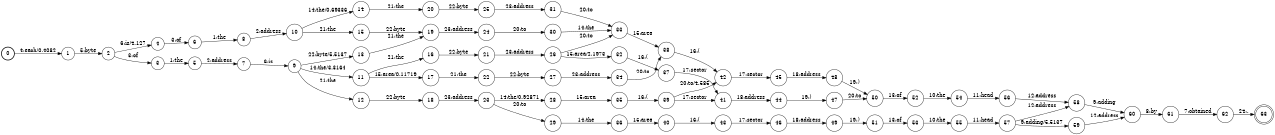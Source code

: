 digraph FST {
rankdir = LR;
size = "8.5,11";
label = "";
center = 1;
orientation = Portrait;
ranksep = "0.4";
nodesep = "0.25";
0 [label = "0", shape = circle, style = bold, fontsize = 14]
	0 -> 1 [label = "4:each/0.4082", fontsize = 14];
1 [label = "1", shape = circle, style = solid, fontsize = 14]
	1 -> 2 [label = "5:byte", fontsize = 14];
2 [label = "2", shape = circle, style = solid, fontsize = 14]
	2 -> 3 [label = "3:of", fontsize = 14];
	2 -> 4 [label = "6:is/4.127", fontsize = 14];
3 [label = "3", shape = circle, style = solid, fontsize = 14]
	3 -> 5 [label = "1:the", fontsize = 14];
4 [label = "4", shape = circle, style = solid, fontsize = 14]
	4 -> 6 [label = "3:of", fontsize = 14];
5 [label = "5", shape = circle, style = solid, fontsize = 14]
	5 -> 7 [label = "2:address", fontsize = 14];
6 [label = "6", shape = circle, style = solid, fontsize = 14]
	6 -> 8 [label = "1:the", fontsize = 14];
7 [label = "7", shape = circle, style = solid, fontsize = 14]
	7 -> 9 [label = "6:is", fontsize = 14];
8 [label = "8", shape = circle, style = solid, fontsize = 14]
	8 -> 10 [label = "2:address", fontsize = 14];
9 [label = "9", shape = circle, style = solid, fontsize = 14]
	9 -> 11 [label = "14:the/3.3164", fontsize = 14];
	9 -> 12 [label = "21:the", fontsize = 14];
	9 -> 13 [label = "22:byte/5.5137", fontsize = 14];
10 [label = "10", shape = circle, style = solid, fontsize = 14]
	10 -> 14 [label = "14:the/0.69336", fontsize = 14];
	10 -> 15 [label = "21:the", fontsize = 14];
11 [label = "11", shape = circle, style = solid, fontsize = 14]
	11 -> 16 [label = "21:the", fontsize = 14];
	11 -> 17 [label = "15:area/0.11719", fontsize = 14];
12 [label = "12", shape = circle, style = solid, fontsize = 14]
	12 -> 18 [label = "22:byte", fontsize = 14];
13 [label = "13", shape = circle, style = solid, fontsize = 14]
	13 -> 19 [label = "21:the", fontsize = 14];
14 [label = "14", shape = circle, style = solid, fontsize = 14]
	14 -> 20 [label = "21:the", fontsize = 14];
15 [label = "15", shape = circle, style = solid, fontsize = 14]
	15 -> 19 [label = "22:byte", fontsize = 14];
16 [label = "16", shape = circle, style = solid, fontsize = 14]
	16 -> 21 [label = "22:byte", fontsize = 14];
17 [label = "17", shape = circle, style = solid, fontsize = 14]
	17 -> 22 [label = "21:the", fontsize = 14];
18 [label = "18", shape = circle, style = solid, fontsize = 14]
	18 -> 23 [label = "23:address", fontsize = 14];
19 [label = "19", shape = circle, style = solid, fontsize = 14]
	19 -> 24 [label = "23:address", fontsize = 14];
20 [label = "20", shape = circle, style = solid, fontsize = 14]
	20 -> 25 [label = "22:byte", fontsize = 14];
21 [label = "21", shape = circle, style = solid, fontsize = 14]
	21 -> 26 [label = "23:address", fontsize = 14];
22 [label = "22", shape = circle, style = solid, fontsize = 14]
	22 -> 27 [label = "22:byte", fontsize = 14];
23 [label = "23", shape = circle, style = solid, fontsize = 14]
	23 -> 28 [label = "14:the/0.92871", fontsize = 14];
	23 -> 29 [label = "20:to", fontsize = 14];
24 [label = "24", shape = circle, style = solid, fontsize = 14]
	24 -> 30 [label = "20:to", fontsize = 14];
25 [label = "25", shape = circle, style = solid, fontsize = 14]
	25 -> 31 [label = "23:address", fontsize = 14];
26 [label = "26", shape = circle, style = solid, fontsize = 14]
	26 -> 32 [label = "15:area/2.1973", fontsize = 14];
	26 -> 33 [label = "20:to", fontsize = 14];
27 [label = "27", shape = circle, style = solid, fontsize = 14]
	27 -> 34 [label = "23:address", fontsize = 14];
28 [label = "28", shape = circle, style = solid, fontsize = 14]
	28 -> 35 [label = "15:area", fontsize = 14];
29 [label = "29", shape = circle, style = solid, fontsize = 14]
	29 -> 36 [label = "14:the", fontsize = 14];
30 [label = "30", shape = circle, style = solid, fontsize = 14]
	30 -> 33 [label = "14:the", fontsize = 14];
31 [label = "31", shape = circle, style = solid, fontsize = 14]
	31 -> 33 [label = "20:to", fontsize = 14];
32 [label = "32", shape = circle, style = solid, fontsize = 14]
	32 -> 37 [label = "16:(", fontsize = 14];
33 [label = "33", shape = circle, style = solid, fontsize = 14]
	33 -> 38 [label = "15:area", fontsize = 14];
34 [label = "34", shape = circle, style = solid, fontsize = 14]
	34 -> 38 [label = "20:to", fontsize = 14];
35 [label = "35", shape = circle, style = solid, fontsize = 14]
	35 -> 39 [label = "16:(", fontsize = 14];
36 [label = "36", shape = circle, style = solid, fontsize = 14]
	36 -> 40 [label = "15:area", fontsize = 14];
37 [label = "37", shape = circle, style = solid, fontsize = 14]
	37 -> 41 [label = "17:sector", fontsize = 14];
38 [label = "38", shape = circle, style = solid, fontsize = 14]
	38 -> 42 [label = "16:(", fontsize = 14];
39 [label = "39", shape = circle, style = solid, fontsize = 14]
	39 -> 41 [label = "17:sector", fontsize = 14];
	39 -> 42 [label = "20:to/4.585", fontsize = 14];
40 [label = "40", shape = circle, style = solid, fontsize = 14]
	40 -> 43 [label = "16:(", fontsize = 14];
41 [label = "41", shape = circle, style = solid, fontsize = 14]
	41 -> 44 [label = "18:address", fontsize = 14];
42 [label = "42", shape = circle, style = solid, fontsize = 14]
	42 -> 45 [label = "17:sector", fontsize = 14];
43 [label = "43", shape = circle, style = solid, fontsize = 14]
	43 -> 46 [label = "17:sector", fontsize = 14];
44 [label = "44", shape = circle, style = solid, fontsize = 14]
	44 -> 47 [label = "19:)", fontsize = 14];
45 [label = "45", shape = circle, style = solid, fontsize = 14]
	45 -> 48 [label = "18:address", fontsize = 14];
46 [label = "46", shape = circle, style = solid, fontsize = 14]
	46 -> 49 [label = "18:address", fontsize = 14];
47 [label = "47", shape = circle, style = solid, fontsize = 14]
	47 -> 50 [label = "20:to", fontsize = 14];
48 [label = "48", shape = circle, style = solid, fontsize = 14]
	48 -> 50 [label = "19:)", fontsize = 14];
49 [label = "49", shape = circle, style = solid, fontsize = 14]
	49 -> 51 [label = "19:)", fontsize = 14];
50 [label = "50", shape = circle, style = solid, fontsize = 14]
	50 -> 52 [label = "13:of", fontsize = 14];
51 [label = "51", shape = circle, style = solid, fontsize = 14]
	51 -> 53 [label = "13:of", fontsize = 14];
52 [label = "52", shape = circle, style = solid, fontsize = 14]
	52 -> 54 [label = "10:the", fontsize = 14];
53 [label = "53", shape = circle, style = solid, fontsize = 14]
	53 -> 55 [label = "10:the", fontsize = 14];
54 [label = "54", shape = circle, style = solid, fontsize = 14]
	54 -> 56 [label = "11:head", fontsize = 14];
55 [label = "55", shape = circle, style = solid, fontsize = 14]
	55 -> 57 [label = "11:head", fontsize = 14];
56 [label = "56", shape = circle, style = solid, fontsize = 14]
	56 -> 58 [label = "12:address", fontsize = 14];
57 [label = "57", shape = circle, style = solid, fontsize = 14]
	57 -> 58 [label = "12:address", fontsize = 14];
	57 -> 59 [label = "9:adding/5.5137", fontsize = 14];
58 [label = "58", shape = circle, style = solid, fontsize = 14]
	58 -> 60 [label = "9:adding", fontsize = 14];
59 [label = "59", shape = circle, style = solid, fontsize = 14]
	59 -> 60 [label = "12:address", fontsize = 14];
60 [label = "60", shape = circle, style = solid, fontsize = 14]
	60 -> 61 [label = "8:by", fontsize = 14];
61 [label = "61", shape = circle, style = solid, fontsize = 14]
	61 -> 62 [label = "7:obtained", fontsize = 14];
62 [label = "62", shape = circle, style = solid, fontsize = 14]
	62 -> 63 [label = "24:.", fontsize = 14];
63 [label = "63", shape = doublecircle, style = solid, fontsize = 14]
}
